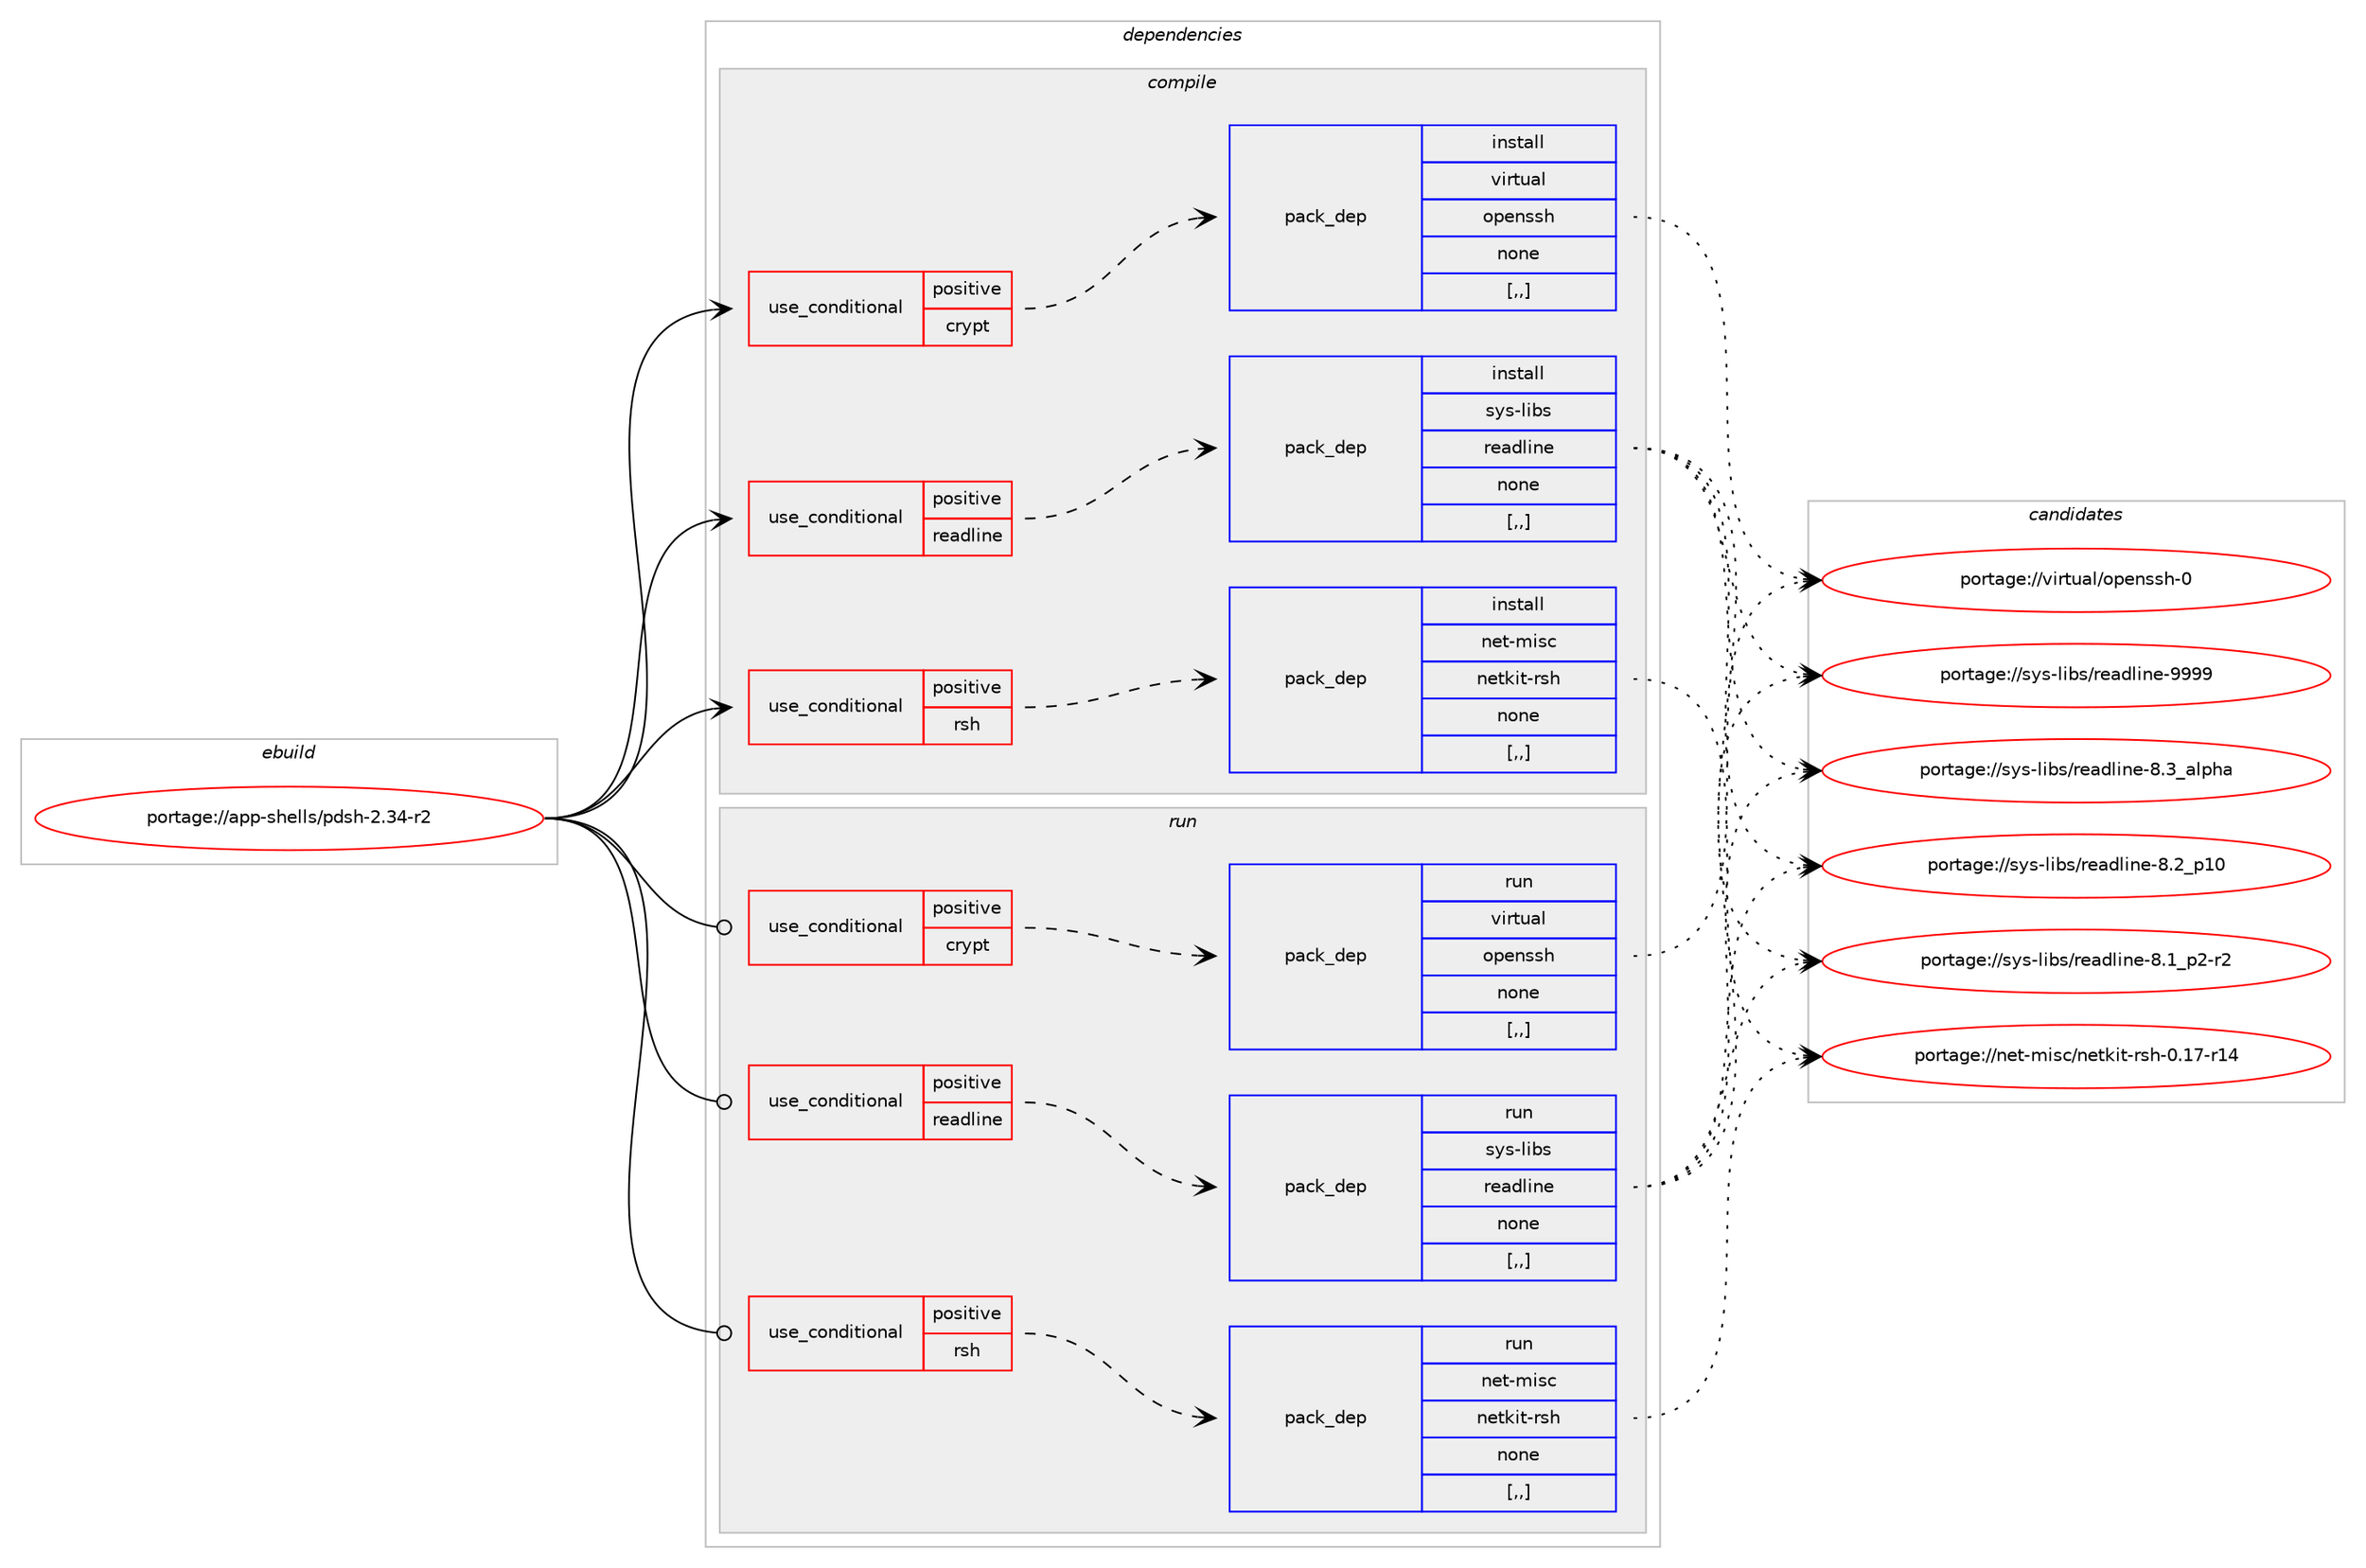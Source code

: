 digraph prolog {

# *************
# Graph options
# *************

newrank=true;
concentrate=true;
compound=true;
graph [rankdir=LR,fontname=Helvetica,fontsize=10,ranksep=1.5];#, ranksep=2.5, nodesep=0.2];
edge  [arrowhead=vee];
node  [fontname=Helvetica,fontsize=10];

# **********
# The ebuild
# **********

subgraph cluster_leftcol {
color=gray;
label=<<i>ebuild</i>>;
id [label="portage://app-shells/pdsh-2.34-r2", color=red, width=4, href="../app-shells/pdsh-2.34-r2.svg"];
}

# ****************
# The dependencies
# ****************

subgraph cluster_midcol {
color=gray;
label=<<i>dependencies</i>>;
subgraph cluster_compile {
fillcolor="#eeeeee";
style=filled;
label=<<i>compile</i>>;
subgraph cond14561 {
dependency52375 [label=<<TABLE BORDER="0" CELLBORDER="1" CELLSPACING="0" CELLPADDING="4"><TR><TD ROWSPAN="3" CELLPADDING="10">use_conditional</TD></TR><TR><TD>positive</TD></TR><TR><TD>crypt</TD></TR></TABLE>>, shape=none, color=red];
subgraph pack37329 {
dependency52376 [label=<<TABLE BORDER="0" CELLBORDER="1" CELLSPACING="0" CELLPADDING="4" WIDTH="220"><TR><TD ROWSPAN="6" CELLPADDING="30">pack_dep</TD></TR><TR><TD WIDTH="110">install</TD></TR><TR><TD>virtual</TD></TR><TR><TD>openssh</TD></TR><TR><TD>none</TD></TR><TR><TD>[,,]</TD></TR></TABLE>>, shape=none, color=blue];
}
dependency52375:e -> dependency52376:w [weight=20,style="dashed",arrowhead="vee"];
}
id:e -> dependency52375:w [weight=20,style="solid",arrowhead="vee"];
subgraph cond14562 {
dependency52377 [label=<<TABLE BORDER="0" CELLBORDER="1" CELLSPACING="0" CELLPADDING="4"><TR><TD ROWSPAN="3" CELLPADDING="10">use_conditional</TD></TR><TR><TD>positive</TD></TR><TR><TD>readline</TD></TR></TABLE>>, shape=none, color=red];
subgraph pack37330 {
dependency52378 [label=<<TABLE BORDER="0" CELLBORDER="1" CELLSPACING="0" CELLPADDING="4" WIDTH="220"><TR><TD ROWSPAN="6" CELLPADDING="30">pack_dep</TD></TR><TR><TD WIDTH="110">install</TD></TR><TR><TD>sys-libs</TD></TR><TR><TD>readline</TD></TR><TR><TD>none</TD></TR><TR><TD>[,,]</TD></TR></TABLE>>, shape=none, color=blue];
}
dependency52377:e -> dependency52378:w [weight=20,style="dashed",arrowhead="vee"];
}
id:e -> dependency52377:w [weight=20,style="solid",arrowhead="vee"];
subgraph cond14563 {
dependency52379 [label=<<TABLE BORDER="0" CELLBORDER="1" CELLSPACING="0" CELLPADDING="4"><TR><TD ROWSPAN="3" CELLPADDING="10">use_conditional</TD></TR><TR><TD>positive</TD></TR><TR><TD>rsh</TD></TR></TABLE>>, shape=none, color=red];
subgraph pack37331 {
dependency52380 [label=<<TABLE BORDER="0" CELLBORDER="1" CELLSPACING="0" CELLPADDING="4" WIDTH="220"><TR><TD ROWSPAN="6" CELLPADDING="30">pack_dep</TD></TR><TR><TD WIDTH="110">install</TD></TR><TR><TD>net-misc</TD></TR><TR><TD>netkit-rsh</TD></TR><TR><TD>none</TD></TR><TR><TD>[,,]</TD></TR></TABLE>>, shape=none, color=blue];
}
dependency52379:e -> dependency52380:w [weight=20,style="dashed",arrowhead="vee"];
}
id:e -> dependency52379:w [weight=20,style="solid",arrowhead="vee"];
}
subgraph cluster_compileandrun {
fillcolor="#eeeeee";
style=filled;
label=<<i>compile and run</i>>;
}
subgraph cluster_run {
fillcolor="#eeeeee";
style=filled;
label=<<i>run</i>>;
subgraph cond14564 {
dependency52381 [label=<<TABLE BORDER="0" CELLBORDER="1" CELLSPACING="0" CELLPADDING="4"><TR><TD ROWSPAN="3" CELLPADDING="10">use_conditional</TD></TR><TR><TD>positive</TD></TR><TR><TD>crypt</TD></TR></TABLE>>, shape=none, color=red];
subgraph pack37332 {
dependency52382 [label=<<TABLE BORDER="0" CELLBORDER="1" CELLSPACING="0" CELLPADDING="4" WIDTH="220"><TR><TD ROWSPAN="6" CELLPADDING="30">pack_dep</TD></TR><TR><TD WIDTH="110">run</TD></TR><TR><TD>virtual</TD></TR><TR><TD>openssh</TD></TR><TR><TD>none</TD></TR><TR><TD>[,,]</TD></TR></TABLE>>, shape=none, color=blue];
}
dependency52381:e -> dependency52382:w [weight=20,style="dashed",arrowhead="vee"];
}
id:e -> dependency52381:w [weight=20,style="solid",arrowhead="odot"];
subgraph cond14565 {
dependency52383 [label=<<TABLE BORDER="0" CELLBORDER="1" CELLSPACING="0" CELLPADDING="4"><TR><TD ROWSPAN="3" CELLPADDING="10">use_conditional</TD></TR><TR><TD>positive</TD></TR><TR><TD>readline</TD></TR></TABLE>>, shape=none, color=red];
subgraph pack37333 {
dependency52384 [label=<<TABLE BORDER="0" CELLBORDER="1" CELLSPACING="0" CELLPADDING="4" WIDTH="220"><TR><TD ROWSPAN="6" CELLPADDING="30">pack_dep</TD></TR><TR><TD WIDTH="110">run</TD></TR><TR><TD>sys-libs</TD></TR><TR><TD>readline</TD></TR><TR><TD>none</TD></TR><TR><TD>[,,]</TD></TR></TABLE>>, shape=none, color=blue];
}
dependency52383:e -> dependency52384:w [weight=20,style="dashed",arrowhead="vee"];
}
id:e -> dependency52383:w [weight=20,style="solid",arrowhead="odot"];
subgraph cond14566 {
dependency52385 [label=<<TABLE BORDER="0" CELLBORDER="1" CELLSPACING="0" CELLPADDING="4"><TR><TD ROWSPAN="3" CELLPADDING="10">use_conditional</TD></TR><TR><TD>positive</TD></TR><TR><TD>rsh</TD></TR></TABLE>>, shape=none, color=red];
subgraph pack37334 {
dependency52386 [label=<<TABLE BORDER="0" CELLBORDER="1" CELLSPACING="0" CELLPADDING="4" WIDTH="220"><TR><TD ROWSPAN="6" CELLPADDING="30">pack_dep</TD></TR><TR><TD WIDTH="110">run</TD></TR><TR><TD>net-misc</TD></TR><TR><TD>netkit-rsh</TD></TR><TR><TD>none</TD></TR><TR><TD>[,,]</TD></TR></TABLE>>, shape=none, color=blue];
}
dependency52385:e -> dependency52386:w [weight=20,style="dashed",arrowhead="vee"];
}
id:e -> dependency52385:w [weight=20,style="solid",arrowhead="odot"];
}
}

# **************
# The candidates
# **************

subgraph cluster_choices {
rank=same;
color=gray;
label=<<i>candidates</i>>;

subgraph choice37329 {
color=black;
nodesep=1;
choice11810511411611797108471111121011101151151044548 [label="portage://virtual/openssh-0", color=red, width=4,href="../virtual/openssh-0.svg"];
dependency52376:e -> choice11810511411611797108471111121011101151151044548:w [style=dotted,weight="100"];
}
subgraph choice37330 {
color=black;
nodesep=1;
choice115121115451081059811547114101971001081051101014557575757 [label="portage://sys-libs/readline-9999", color=red, width=4,href="../sys-libs/readline-9999.svg"];
choice1151211154510810598115471141019710010810511010145564651959710811210497 [label="portage://sys-libs/readline-8.3_alpha", color=red, width=4,href="../sys-libs/readline-8.3_alpha.svg"];
choice1151211154510810598115471141019710010810511010145564650951124948 [label="portage://sys-libs/readline-8.2_p10", color=red, width=4,href="../sys-libs/readline-8.2_p10.svg"];
choice115121115451081059811547114101971001081051101014556464995112504511450 [label="portage://sys-libs/readline-8.1_p2-r2", color=red, width=4,href="../sys-libs/readline-8.1_p2-r2.svg"];
dependency52378:e -> choice115121115451081059811547114101971001081051101014557575757:w [style=dotted,weight="100"];
dependency52378:e -> choice1151211154510810598115471141019710010810511010145564651959710811210497:w [style=dotted,weight="100"];
dependency52378:e -> choice1151211154510810598115471141019710010810511010145564650951124948:w [style=dotted,weight="100"];
dependency52378:e -> choice115121115451081059811547114101971001081051101014556464995112504511450:w [style=dotted,weight="100"];
}
subgraph choice37331 {
color=black;
nodesep=1;
choice110101116451091051159947110101116107105116451141151044548464955451144952 [label="portage://net-misc/netkit-rsh-0.17-r14", color=red, width=4,href="../net-misc/netkit-rsh-0.17-r14.svg"];
dependency52380:e -> choice110101116451091051159947110101116107105116451141151044548464955451144952:w [style=dotted,weight="100"];
}
subgraph choice37332 {
color=black;
nodesep=1;
choice11810511411611797108471111121011101151151044548 [label="portage://virtual/openssh-0", color=red, width=4,href="../virtual/openssh-0.svg"];
dependency52382:e -> choice11810511411611797108471111121011101151151044548:w [style=dotted,weight="100"];
}
subgraph choice37333 {
color=black;
nodesep=1;
choice115121115451081059811547114101971001081051101014557575757 [label="portage://sys-libs/readline-9999", color=red, width=4,href="../sys-libs/readline-9999.svg"];
choice1151211154510810598115471141019710010810511010145564651959710811210497 [label="portage://sys-libs/readline-8.3_alpha", color=red, width=4,href="../sys-libs/readline-8.3_alpha.svg"];
choice1151211154510810598115471141019710010810511010145564650951124948 [label="portage://sys-libs/readline-8.2_p10", color=red, width=4,href="../sys-libs/readline-8.2_p10.svg"];
choice115121115451081059811547114101971001081051101014556464995112504511450 [label="portage://sys-libs/readline-8.1_p2-r2", color=red, width=4,href="../sys-libs/readline-8.1_p2-r2.svg"];
dependency52384:e -> choice115121115451081059811547114101971001081051101014557575757:w [style=dotted,weight="100"];
dependency52384:e -> choice1151211154510810598115471141019710010810511010145564651959710811210497:w [style=dotted,weight="100"];
dependency52384:e -> choice1151211154510810598115471141019710010810511010145564650951124948:w [style=dotted,weight="100"];
dependency52384:e -> choice115121115451081059811547114101971001081051101014556464995112504511450:w [style=dotted,weight="100"];
}
subgraph choice37334 {
color=black;
nodesep=1;
choice110101116451091051159947110101116107105116451141151044548464955451144952 [label="portage://net-misc/netkit-rsh-0.17-r14", color=red, width=4,href="../net-misc/netkit-rsh-0.17-r14.svg"];
dependency52386:e -> choice110101116451091051159947110101116107105116451141151044548464955451144952:w [style=dotted,weight="100"];
}
}

}
